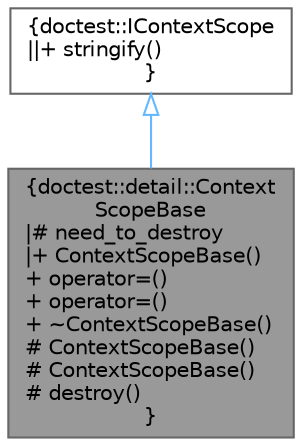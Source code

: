 digraph "doctest::detail::ContextScopeBase"
{
 // LATEX_PDF_SIZE
  bgcolor="transparent";
  edge [fontname=Helvetica,fontsize=10,labelfontname=Helvetica,labelfontsize=10];
  node [fontname=Helvetica,fontsize=10,shape=box,height=0.2,width=0.4];
  Node1 [label="{doctest::detail::Context\lScopeBase\n|# need_to_destroy\l|+ ContextScopeBase()\l+ operator=()\l+ operator=()\l+ ~ContextScopeBase()\l# ContextScopeBase()\l# ContextScopeBase()\l# destroy()\l}",height=0.2,width=0.4,color="gray40", fillcolor="grey60", style="filled", fontcolor="black",tooltip=" "];
  Node2 -> Node1 [dir="back",color="steelblue1",style="solid",arrowtail="onormal"];
  Node2 [label="{doctest::IContextScope\n||+ stringify()\l}",height=0.2,width=0.4,color="gray40", fillcolor="white", style="filled",URL="$structdoctest_1_1_i_context_scope.html",tooltip=" "];
}
